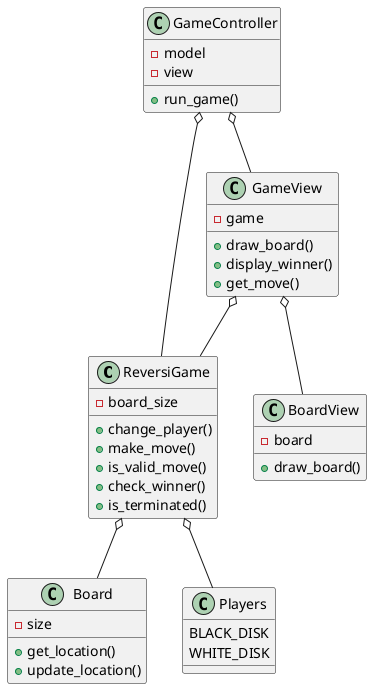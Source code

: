 @startuml Reversi


class ReversiGame{
    -board_size
    +change_player()
    +make_move()
    +is_valid_move()
    +check_winner()
    +is_terminated()
}

class Board{
    -size
    +get_location()
    +update_location()
}

class Players{
    BLACK_DISK
    WHITE_DISK
}


class GameView{
    -game
    +draw_board()
    +display_winner()
    +get_move()
}

class BoardView{
    -board
    +draw_board()
}


class GameController{
    -model
    -view
    +run_game()
}

GameController o-- ReversiGame
ReversiGame o-- Board
ReversiGame o-- Players
GameView o-- BoardView
GameView o-- ReversiGame
GameController o-- GameView

@enduml